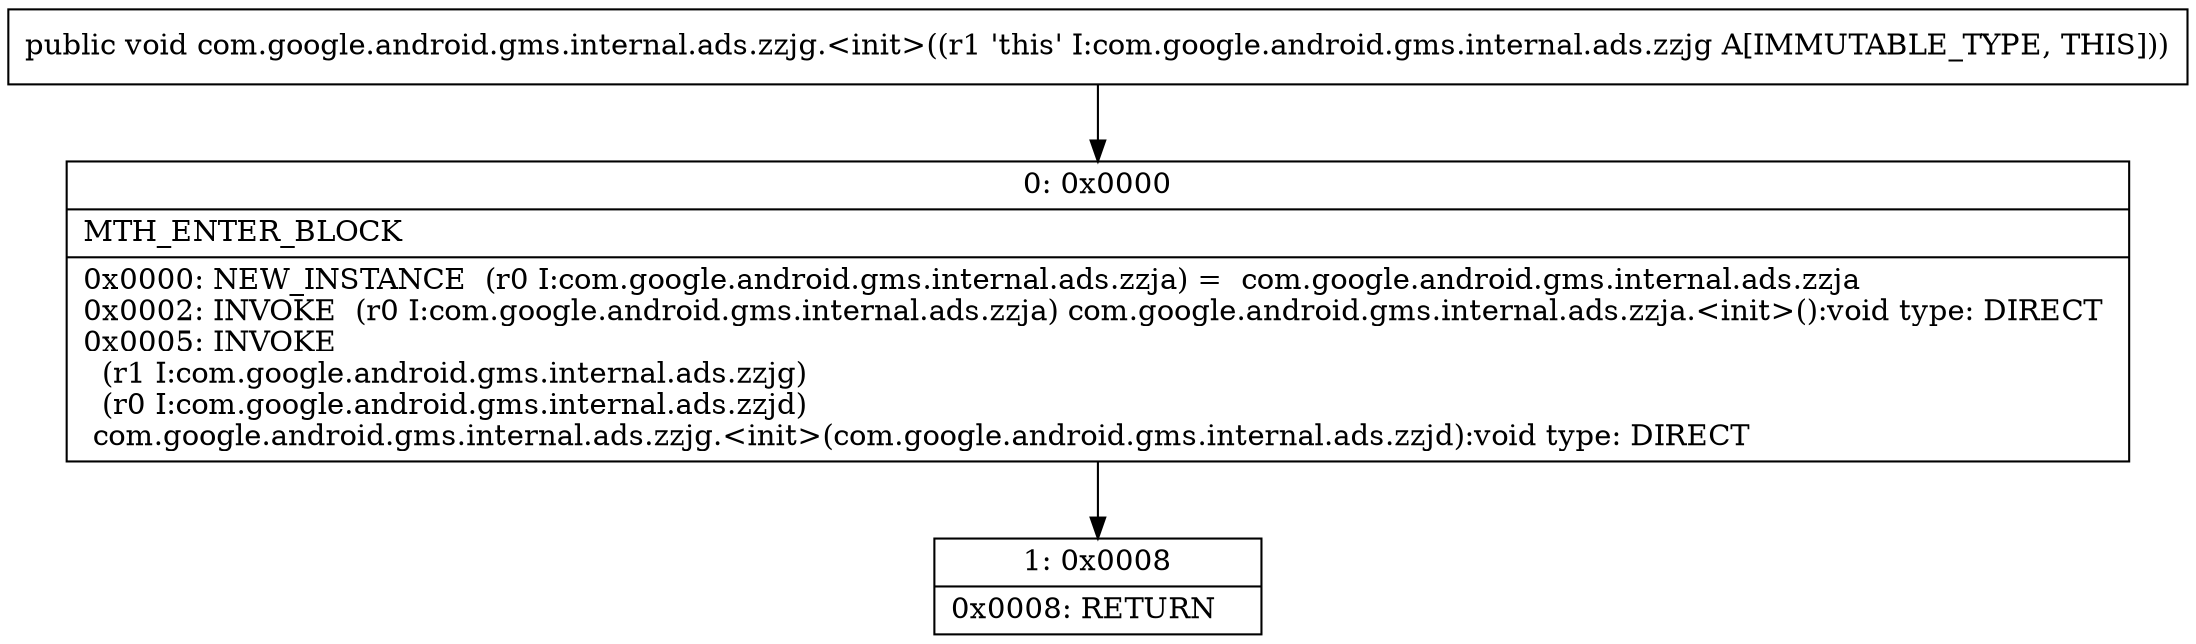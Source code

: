 digraph "CFG forcom.google.android.gms.internal.ads.zzjg.\<init\>()V" {
Node_0 [shape=record,label="{0\:\ 0x0000|MTH_ENTER_BLOCK\l|0x0000: NEW_INSTANCE  (r0 I:com.google.android.gms.internal.ads.zzja) =  com.google.android.gms.internal.ads.zzja \l0x0002: INVOKE  (r0 I:com.google.android.gms.internal.ads.zzja) com.google.android.gms.internal.ads.zzja.\<init\>():void type: DIRECT \l0x0005: INVOKE  \l  (r1 I:com.google.android.gms.internal.ads.zzjg)\l  (r0 I:com.google.android.gms.internal.ads.zzjd)\l com.google.android.gms.internal.ads.zzjg.\<init\>(com.google.android.gms.internal.ads.zzjd):void type: DIRECT \l}"];
Node_1 [shape=record,label="{1\:\ 0x0008|0x0008: RETURN   \l}"];
MethodNode[shape=record,label="{public void com.google.android.gms.internal.ads.zzjg.\<init\>((r1 'this' I:com.google.android.gms.internal.ads.zzjg A[IMMUTABLE_TYPE, THIS])) }"];
MethodNode -> Node_0;
Node_0 -> Node_1;
}

